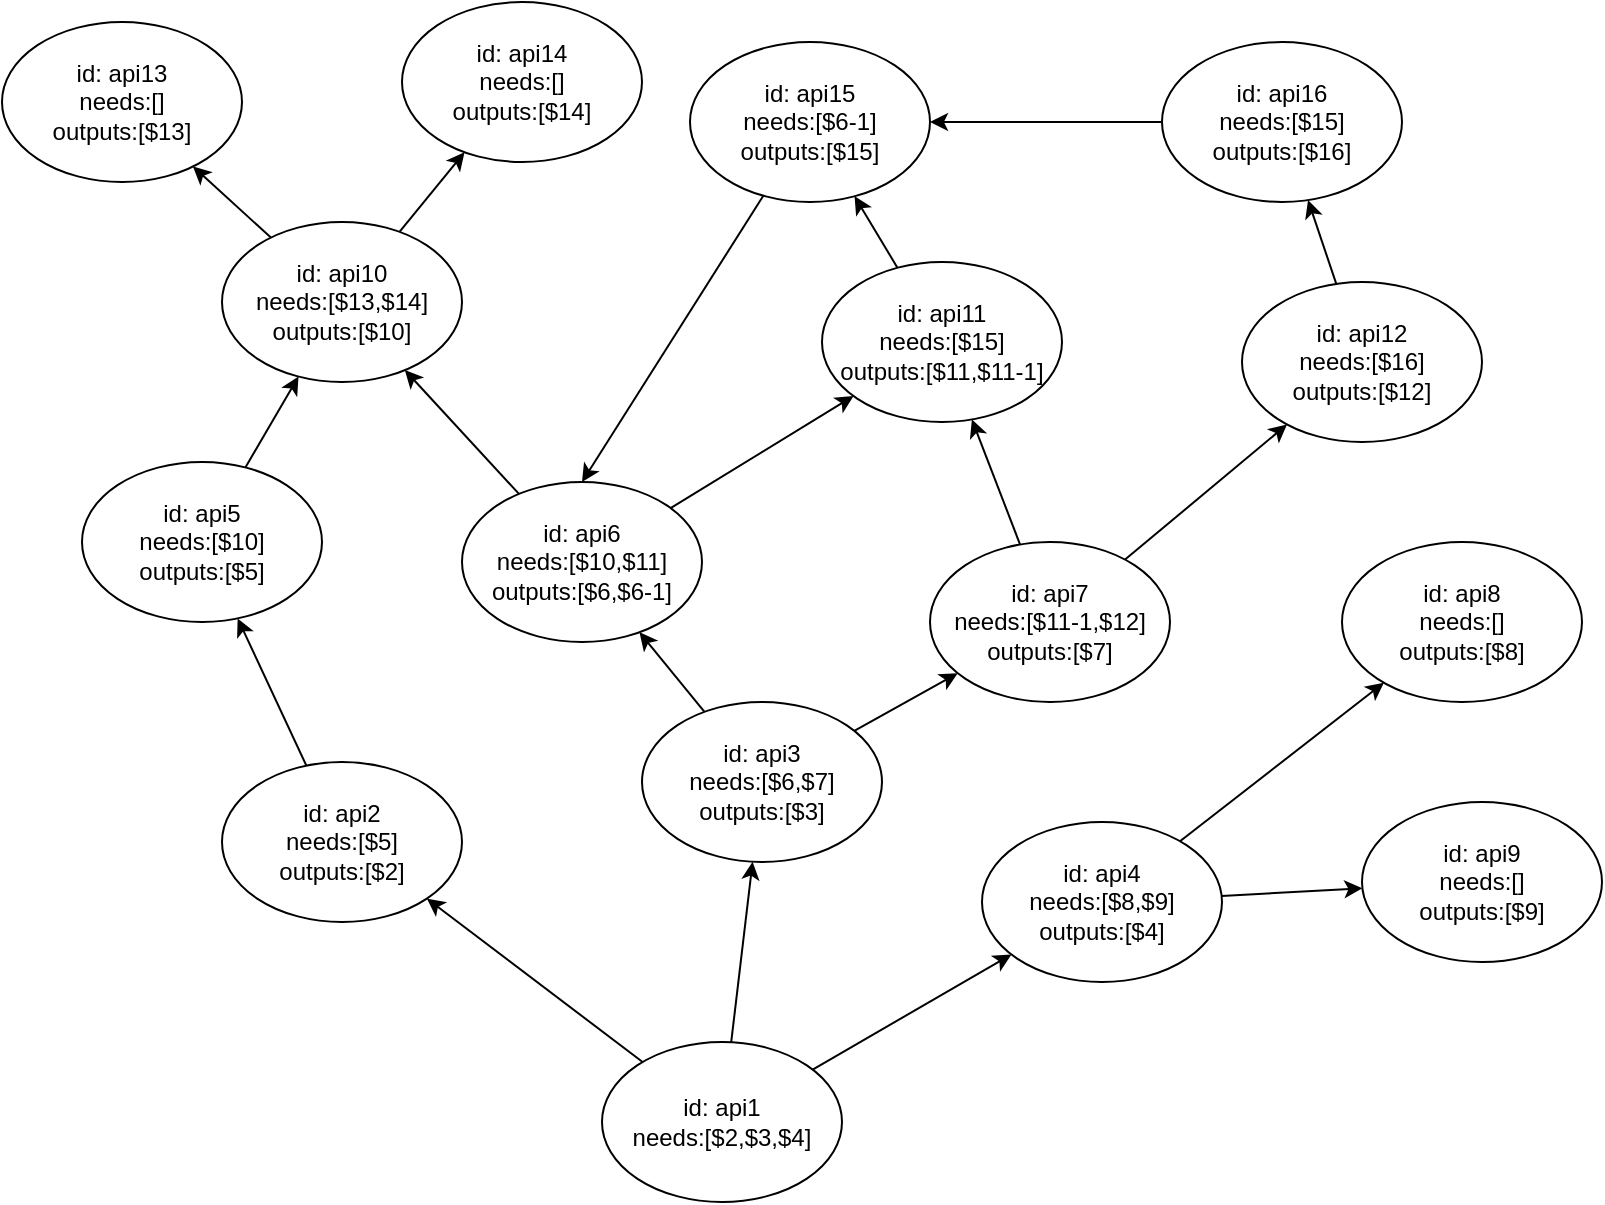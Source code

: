 <mxfile version="12.8.5" type="github"><diagram id="teRwakjtQcFkAFb6qM42" name="Page-1"><mxGraphModel dx="1035" dy="596" grid="1" gridSize="10" guides="1" tooltips="1" connect="1" arrows="1" fold="1" page="1" pageScale="1" pageWidth="827" pageHeight="1169" math="0" shadow="0"><root><mxCell id="0"/><mxCell id="1" parent="0"/><mxCell id="fduMmqAsec186wPbh8oE-9" style="rounded=0;orthogonalLoop=1;jettySize=auto;html=1;entryX=1;entryY=1;entryDx=0;entryDy=0;" edge="1" parent="1" source="fduMmqAsec186wPbh8oE-5" target="fduMmqAsec186wPbh8oE-6"><mxGeometry relative="1" as="geometry"/></mxCell><mxCell id="fduMmqAsec186wPbh8oE-11" style="edgeStyle=none;rounded=0;orthogonalLoop=1;jettySize=auto;html=1;" edge="1" parent="1" source="fduMmqAsec186wPbh8oE-5" target="fduMmqAsec186wPbh8oE-7"><mxGeometry relative="1" as="geometry"/></mxCell><mxCell id="fduMmqAsec186wPbh8oE-12" style="edgeStyle=none;rounded=0;orthogonalLoop=1;jettySize=auto;html=1;" edge="1" parent="1" source="fduMmqAsec186wPbh8oE-5" target="fduMmqAsec186wPbh8oE-10"><mxGeometry relative="1" as="geometry"/></mxCell><mxCell id="fduMmqAsec186wPbh8oE-5" value="id: api1&lt;br&gt;needs:[$2,$3,$4]" style="ellipse;whiteSpace=wrap;html=1;" vertex="1" parent="1"><mxGeometry x="310" y="530" width="120" height="80" as="geometry"/></mxCell><mxCell id="fduMmqAsec186wPbh8oE-14" style="edgeStyle=none;rounded=0;orthogonalLoop=1;jettySize=auto;html=1;" edge="1" parent="1" source="fduMmqAsec186wPbh8oE-6" target="fduMmqAsec186wPbh8oE-13"><mxGeometry relative="1" as="geometry"/></mxCell><mxCell id="fduMmqAsec186wPbh8oE-6" value="id: api2&lt;br&gt;&lt;div&gt;needs:[$5]&lt;br&gt;outputs:[$2]&lt;br&gt;&lt;/div&gt;" style="ellipse;whiteSpace=wrap;html=1;" vertex="1" parent="1"><mxGeometry x="120" y="390" width="120" height="80" as="geometry"/></mxCell><mxCell id="fduMmqAsec186wPbh8oE-28" style="edgeStyle=none;rounded=0;orthogonalLoop=1;jettySize=auto;html=1;" edge="1" parent="1" source="fduMmqAsec186wPbh8oE-7" target="fduMmqAsec186wPbh8oE-15"><mxGeometry relative="1" as="geometry"/></mxCell><mxCell id="fduMmqAsec186wPbh8oE-38" style="edgeStyle=none;rounded=0;orthogonalLoop=1;jettySize=auto;html=1;" edge="1" parent="1" source="fduMmqAsec186wPbh8oE-7" target="fduMmqAsec186wPbh8oE-17"><mxGeometry relative="1" as="geometry"/></mxCell><mxCell id="fduMmqAsec186wPbh8oE-7" value="id: api3&lt;br&gt;&lt;div&gt;needs:[$6,$7]&lt;/div&gt;&lt;div&gt;outputs:[$3]&lt;br&gt;&lt;/div&gt;" style="ellipse;whiteSpace=wrap;html=1;" vertex="1" parent="1"><mxGeometry x="330" y="360" width="120" height="80" as="geometry"/></mxCell><mxCell id="fduMmqAsec186wPbh8oE-43" style="edgeStyle=none;rounded=0;orthogonalLoop=1;jettySize=auto;html=1;" edge="1" parent="1" source="fduMmqAsec186wPbh8oE-10" target="fduMmqAsec186wPbh8oE-19"><mxGeometry relative="1" as="geometry"/></mxCell><mxCell id="fduMmqAsec186wPbh8oE-44" style="edgeStyle=none;rounded=0;orthogonalLoop=1;jettySize=auto;html=1;" edge="1" parent="1" source="fduMmqAsec186wPbh8oE-10" target="fduMmqAsec186wPbh8oE-18"><mxGeometry relative="1" as="geometry"/></mxCell><mxCell id="fduMmqAsec186wPbh8oE-10" value="id: api4&lt;br&gt;&lt;div&gt;needs:[$8,$9]&lt;/div&gt;&lt;div&gt;outputs:[$4]&lt;br&gt;&lt;/div&gt;" style="ellipse;whiteSpace=wrap;html=1;" vertex="1" parent="1"><mxGeometry x="500" y="420" width="120" height="80" as="geometry"/></mxCell><mxCell id="fduMmqAsec186wPbh8oE-30" style="edgeStyle=none;rounded=0;orthogonalLoop=1;jettySize=auto;html=1;" edge="1" parent="1" source="fduMmqAsec186wPbh8oE-13" target="fduMmqAsec186wPbh8oE-20"><mxGeometry relative="1" as="geometry"/></mxCell><mxCell id="fduMmqAsec186wPbh8oE-13" value="id: api5&lt;br&gt;&lt;div&gt;needs:[$10]&lt;br&gt;outputs:[$5]&lt;br&gt;&lt;/div&gt;" style="ellipse;whiteSpace=wrap;html=1;" vertex="1" parent="1"><mxGeometry x="50" y="240" width="120" height="80" as="geometry"/></mxCell><mxCell id="fduMmqAsec186wPbh8oE-29" style="edgeStyle=none;rounded=0;orthogonalLoop=1;jettySize=auto;html=1;" edge="1" parent="1" source="fduMmqAsec186wPbh8oE-15" target="fduMmqAsec186wPbh8oE-20"><mxGeometry relative="1" as="geometry"/></mxCell><mxCell id="fduMmqAsec186wPbh8oE-35" style="edgeStyle=none;rounded=0;orthogonalLoop=1;jettySize=auto;html=1;" edge="1" parent="1" source="fduMmqAsec186wPbh8oE-15" target="fduMmqAsec186wPbh8oE-26"><mxGeometry relative="1" as="geometry"/></mxCell><mxCell id="fduMmqAsec186wPbh8oE-15" value="id: api6&lt;br&gt;&lt;div&gt;needs:[$10,$11]&lt;/div&gt;&lt;div&gt;outputs:[$6,$6-1]&lt;br&gt;&lt;/div&gt;" style="ellipse;whiteSpace=wrap;html=1;" vertex="1" parent="1"><mxGeometry x="240" y="250" width="120" height="80" as="geometry"/></mxCell><mxCell id="fduMmqAsec186wPbh8oE-39" style="edgeStyle=none;rounded=0;orthogonalLoop=1;jettySize=auto;html=1;" edge="1" parent="1" source="fduMmqAsec186wPbh8oE-17" target="fduMmqAsec186wPbh8oE-26"><mxGeometry relative="1" as="geometry"/></mxCell><mxCell id="fduMmqAsec186wPbh8oE-40" style="edgeStyle=none;rounded=0;orthogonalLoop=1;jettySize=auto;html=1;" edge="1" parent="1" source="fduMmqAsec186wPbh8oE-17" target="fduMmqAsec186wPbh8oE-24"><mxGeometry relative="1" as="geometry"/></mxCell><mxCell id="fduMmqAsec186wPbh8oE-17" value="id: api7&lt;br&gt;&lt;div&gt;needs:[$11-1,$12]&lt;/div&gt;&lt;div&gt;outputs:[$7]&lt;br&gt;&lt;/div&gt;" style="ellipse;whiteSpace=wrap;html=1;" vertex="1" parent="1"><mxGeometry x="474" y="280" width="120" height="80" as="geometry"/></mxCell><mxCell id="fduMmqAsec186wPbh8oE-18" value="id: api8&lt;br&gt;&lt;div&gt;needs:[]&lt;/div&gt;&lt;div&gt;outputs:[$8]&lt;br&gt;&lt;/div&gt;" style="ellipse;whiteSpace=wrap;html=1;" vertex="1" parent="1"><mxGeometry x="680" y="280" width="120" height="80" as="geometry"/></mxCell><mxCell id="fduMmqAsec186wPbh8oE-19" value="id: api9&lt;br&gt;&lt;div&gt;needs:[]&lt;/div&gt;&lt;div&gt;outputs:[$9]&lt;br&gt;&lt;/div&gt;" style="ellipse;whiteSpace=wrap;html=1;" vertex="1" parent="1"><mxGeometry x="690" y="410" width="120" height="80" as="geometry"/></mxCell><mxCell id="fduMmqAsec186wPbh8oE-31" style="edgeStyle=none;rounded=0;orthogonalLoop=1;jettySize=auto;html=1;" edge="1" parent="1" source="fduMmqAsec186wPbh8oE-20" target="fduMmqAsec186wPbh8oE-21"><mxGeometry relative="1" as="geometry"/></mxCell><mxCell id="fduMmqAsec186wPbh8oE-34" style="edgeStyle=none;rounded=0;orthogonalLoop=1;jettySize=auto;html=1;" edge="1" parent="1" source="fduMmqAsec186wPbh8oE-20" target="fduMmqAsec186wPbh8oE-23"><mxGeometry relative="1" as="geometry"/></mxCell><mxCell id="fduMmqAsec186wPbh8oE-20" value="id: api10&lt;br&gt;&lt;div&gt;needs:[$13,$14]&lt;/div&gt;&lt;div&gt;outputs:[$10]&lt;br&gt;&lt;/div&gt;" style="ellipse;whiteSpace=wrap;html=1;" vertex="1" parent="1"><mxGeometry x="120" y="120" width="120" height="80" as="geometry"/></mxCell><mxCell id="fduMmqAsec186wPbh8oE-21" value="id: api13&lt;br&gt;&lt;div&gt;needs:[]&lt;/div&gt;&lt;div&gt;outputs:[$13]&lt;br&gt;&lt;/div&gt;" style="ellipse;whiteSpace=wrap;html=1;" vertex="1" parent="1"><mxGeometry x="10" y="20" width="120" height="80" as="geometry"/></mxCell><mxCell id="fduMmqAsec186wPbh8oE-23" value="id: api14&lt;br&gt;&lt;div&gt;needs:[]&lt;/div&gt;&lt;div&gt;outputs:[$14]&lt;br&gt;&lt;/div&gt;" style="ellipse;whiteSpace=wrap;html=1;" vertex="1" parent="1"><mxGeometry x="210" y="10" width="120" height="80" as="geometry"/></mxCell><mxCell id="fduMmqAsec186wPbh8oE-41" style="edgeStyle=none;rounded=0;orthogonalLoop=1;jettySize=auto;html=1;" edge="1" parent="1" source="fduMmqAsec186wPbh8oE-24" target="fduMmqAsec186wPbh8oE-25"><mxGeometry relative="1" as="geometry"/></mxCell><mxCell id="fduMmqAsec186wPbh8oE-24" value="id: api12&lt;br&gt;&lt;div&gt;needs:[$16]&lt;/div&gt;&lt;div&gt;outputs:[$12]&lt;br&gt;&lt;/div&gt;" style="ellipse;whiteSpace=wrap;html=1;" vertex="1" parent="1"><mxGeometry x="630" y="150" width="120" height="80" as="geometry"/></mxCell><mxCell id="fduMmqAsec186wPbh8oE-42" style="edgeStyle=none;rounded=0;orthogonalLoop=1;jettySize=auto;html=1;" edge="1" parent="1" source="fduMmqAsec186wPbh8oE-25" target="fduMmqAsec186wPbh8oE-27"><mxGeometry relative="1" as="geometry"/></mxCell><mxCell id="fduMmqAsec186wPbh8oE-25" value="id: api16&lt;br&gt;&lt;div&gt;needs:[$15]&lt;/div&gt;&lt;div&gt;outputs:[$16]&lt;br&gt;&lt;/div&gt;" style="ellipse;whiteSpace=wrap;html=1;" vertex="1" parent="1"><mxGeometry x="590" y="30" width="120" height="80" as="geometry"/></mxCell><mxCell id="fduMmqAsec186wPbh8oE-36" style="edgeStyle=none;rounded=0;orthogonalLoop=1;jettySize=auto;html=1;" edge="1" parent="1" source="fduMmqAsec186wPbh8oE-26" target="fduMmqAsec186wPbh8oE-27"><mxGeometry relative="1" as="geometry"/></mxCell><mxCell id="fduMmqAsec186wPbh8oE-26" value="id: api11&lt;br&gt;&lt;div&gt;needs:[$15]&lt;/div&gt;&lt;div&gt;outputs:[$11,$11-1]&lt;br&gt;&lt;/div&gt;" style="ellipse;whiteSpace=wrap;html=1;" vertex="1" parent="1"><mxGeometry x="420" y="140" width="120" height="80" as="geometry"/></mxCell><mxCell id="fduMmqAsec186wPbh8oE-37" style="edgeStyle=none;rounded=0;orthogonalLoop=1;jettySize=auto;html=1;entryX=0.5;entryY=0;entryDx=0;entryDy=0;" edge="1" parent="1" source="fduMmqAsec186wPbh8oE-27" target="fduMmqAsec186wPbh8oE-15"><mxGeometry relative="1" as="geometry"/></mxCell><mxCell id="fduMmqAsec186wPbh8oE-27" value="id: api15&lt;br&gt;&lt;div&gt;needs:[$6-1]&lt;/div&gt;&lt;div&gt;outputs:[$15]&lt;br&gt;&lt;/div&gt;" style="ellipse;whiteSpace=wrap;html=1;" vertex="1" parent="1"><mxGeometry x="354" y="30" width="120" height="80" as="geometry"/></mxCell></root></mxGraphModel></diagram></mxfile>